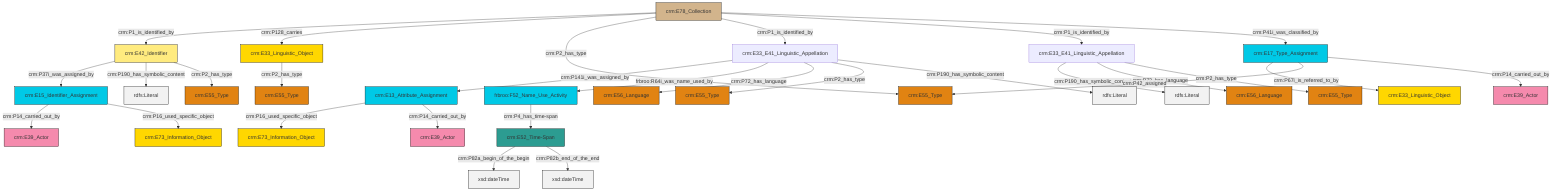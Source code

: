 graph TD
classDef Literal fill:#f2f2f2,stroke:#000000;
classDef CRM_Entity fill:#FFFFFF,stroke:#000000;
classDef Temporal_Entity fill:#00C9E6, stroke:#000000;
classDef Type fill:#E18312, stroke:#000000;
classDef Time-Span fill:#2C9C91, stroke:#000000;
classDef Appellation fill:#FFEB7F, stroke:#000000;
classDef Place fill:#008836, stroke:#000000;
classDef Persistent_Item fill:#B266B2, stroke:#000000;
classDef Conceptual_Object fill:#FFD700, stroke:#000000;
classDef Physical_Thing fill:#D2B48C, stroke:#000000;
classDef Actor fill:#f58aad, stroke:#000000;
classDef PC_Classes fill:#4ce600, stroke:#000000;
classDef Multi fill:#cccccc,stroke:#000000;

0["crm:E78_Collection"]:::Physical_Thing -->|crm:P1_is_identified_by| 2["crm:E42_Identifier"]:::Appellation
0["crm:E78_Collection"]:::Physical_Thing -->|crm:P128_carries| 3["crm:E33_Linguistic_Object"]:::Conceptual_Object
4["crm:E17_Type_Assignment"]:::Temporal_Entity -->|crm:P67i_is_referred_to_by| 5["crm:E33_Linguistic_Object"]:::Conceptual_Object
10["crm:E33_E41_Linguistic_Appellation"]:::Default -->|crm:P190_has_symbolic_content| 11[rdfs:Literal]:::Literal
14["crm:E15_Identifier_Assignment"]:::Temporal_Entity -->|crm:P14_carried_out_by| 15["crm:E39_Actor"]:::Actor
16["crm:E13_Attribute_Assignment"]:::Temporal_Entity -->|crm:P16_used_specific_object| 17["crm:E73_Information_Object"]:::Conceptual_Object
10["crm:E33_E41_Linguistic_Appellation"]:::Default -->|crm:P72_has_language| 23["crm:E56_Language"]:::Type
4["crm:E17_Type_Assignment"]:::Temporal_Entity -->|crm:P42_assigned| 21["crm:E55_Type"]:::Type
2["crm:E42_Identifier"]:::Appellation -->|crm:P37i_was_assigned_by| 14["crm:E15_Identifier_Assignment"]:::Temporal_Entity
6["crm:E33_E41_Linguistic_Appellation"]:::Default -->|crm:P141i_was_assigned_by| 16["crm:E13_Attribute_Assignment"]:::Temporal_Entity
14["crm:E15_Identifier_Assignment"]:::Temporal_Entity -->|crm:P16_used_specific_object| 12["crm:E73_Information_Object"]:::Conceptual_Object
3["crm:E33_Linguistic_Object"]:::Conceptual_Object -->|crm:P2_has_type| 31["crm:E55_Type"]:::Type
4["crm:E17_Type_Assignment"]:::Temporal_Entity -->|crm:P14_carried_out_by| 34["crm:E39_Actor"]:::Actor
10["crm:E33_E41_Linguistic_Appellation"]:::Default -->|crm:P2_has_type| 35["crm:E55_Type"]:::Type
0["crm:E78_Collection"]:::Physical_Thing -->|crm:P2_has_type| 21["crm:E55_Type"]:::Type
0["crm:E78_Collection"]:::Physical_Thing -->|crm:P1_is_identified_by| 6["crm:E33_E41_Linguistic_Appellation"]:::Default
32["frbroo:F52_Name_Use_Activity"]:::Temporal_Entity -->|crm:P4_has_time-span| 25["crm:E52_Time-Span"]:::Time-Span
0["crm:E78_Collection"]:::Physical_Thing -->|crm:P1_is_identified_by| 10["crm:E33_E41_Linguistic_Appellation"]:::Default
25["crm:E52_Time-Span"]:::Time-Span -->|crm:P82a_begin_of_the_begin| 42[xsd:dateTime]:::Literal
2["crm:E42_Identifier"]:::Appellation -->|crm:P190_has_symbolic_content| 43[rdfs:Literal]:::Literal
25["crm:E52_Time-Span"]:::Time-Span -->|crm:P82b_end_of_the_end| 45[xsd:dateTime]:::Literal
0["crm:E78_Collection"]:::Physical_Thing -->|crm:P41i_was_classified_by| 4["crm:E17_Type_Assignment"]:::Temporal_Entity
6["crm:E33_E41_Linguistic_Appellation"]:::Default -->|frbroo:R64i_was_name_used_by| 32["frbroo:F52_Name_Use_Activity"]:::Temporal_Entity
6["crm:E33_E41_Linguistic_Appellation"]:::Default -->|crm:P72_has_language| 8["crm:E56_Language"]:::Type
6["crm:E33_E41_Linguistic_Appellation"]:::Default -->|crm:P2_has_type| 18["crm:E55_Type"]:::Type
6["crm:E33_E41_Linguistic_Appellation"]:::Default -->|crm:P190_has_symbolic_content| 48[rdfs:Literal]:::Literal
2["crm:E42_Identifier"]:::Appellation -->|crm:P2_has_type| 49["crm:E55_Type"]:::Type
16["crm:E13_Attribute_Assignment"]:::Temporal_Entity -->|crm:P14_carried_out_by| 27["crm:E39_Actor"]:::Actor